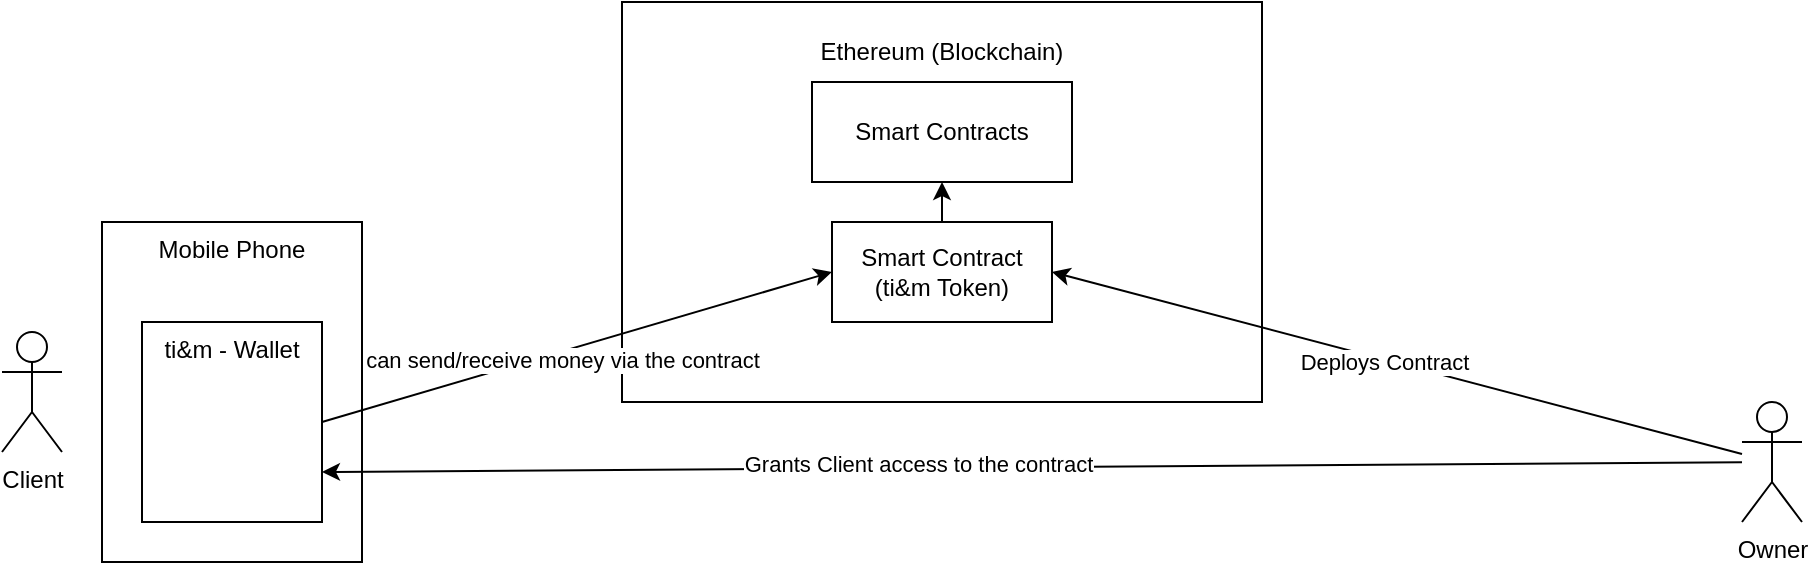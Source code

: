 <mxfile version="15.7.0" type="device"><diagram id="eUH-06TtH4aqPVJqwYvv" name="Page-1"><mxGraphModel dx="1483" dy="699" grid="1" gridSize="10" guides="1" tooltips="1" connect="1" arrows="1" fold="1" page="1" pageScale="1" pageWidth="827" pageHeight="1169" math="0" shadow="0"><root><mxCell id="0"/><mxCell id="1" parent="0"/><mxCell id="-C--rLf7Kj0w3giR61lf-4" value="" style="rounded=0;whiteSpace=wrap;html=1;" vertex="1" parent="1"><mxGeometry x="360" y="160" width="320" height="200" as="geometry"/></mxCell><mxCell id="-C--rLf7Kj0w3giR61lf-5" value="Ethereum (Blockchain)" style="text;html=1;strokeColor=none;fillColor=none;align=center;verticalAlign=middle;whiteSpace=wrap;rounded=0;" vertex="1" parent="1"><mxGeometry x="455" y="170" width="130" height="30" as="geometry"/></mxCell><mxCell id="-C--rLf7Kj0w3giR61lf-6" value="Smart Contracts" style="rounded=0;whiteSpace=wrap;html=1;" vertex="1" parent="1"><mxGeometry x="455" y="200" width="130" height="50" as="geometry"/></mxCell><mxCell id="-C--rLf7Kj0w3giR61lf-7" value="" style="endArrow=classic;html=1;rounded=0;entryX=0.5;entryY=1;entryDx=0;entryDy=0;exitX=0.5;exitY=0;exitDx=0;exitDy=0;" edge="1" parent="1" source="-C--rLf7Kj0w3giR61lf-8" target="-C--rLf7Kj0w3giR61lf-6"><mxGeometry width="50" height="50" relative="1" as="geometry"><mxPoint x="490" y="310" as="sourcePoint"/><mxPoint x="540" y="260" as="targetPoint"/></mxGeometry></mxCell><mxCell id="-C--rLf7Kj0w3giR61lf-8" value="Smart Contract&lt;br&gt;(ti&amp;amp;m Token)" style="rounded=0;whiteSpace=wrap;html=1;" vertex="1" parent="1"><mxGeometry x="465" y="270" width="110" height="50" as="geometry"/></mxCell><mxCell id="-C--rLf7Kj0w3giR61lf-9" value="Client" style="shape=umlActor;verticalLabelPosition=bottom;verticalAlign=top;html=1;outlineConnect=0;" vertex="1" parent="1"><mxGeometry x="50" y="325" width="30" height="60" as="geometry"/></mxCell><mxCell id="-C--rLf7Kj0w3giR61lf-11" value="Mobile Phone" style="rounded=0;whiteSpace=wrap;html=1;align=center;verticalAlign=top;" vertex="1" parent="1"><mxGeometry x="100" y="270" width="130" height="170" as="geometry"/></mxCell><mxCell id="-C--rLf7Kj0w3giR61lf-13" value="ti&amp;amp;m - Wallet" style="rounded=0;whiteSpace=wrap;html=1;align=center;verticalAlign=top;" vertex="1" parent="1"><mxGeometry x="120" y="320" width="90" height="100" as="geometry"/></mxCell><mxCell id="-C--rLf7Kj0w3giR61lf-14" value="Owner" style="shape=umlActor;verticalLabelPosition=bottom;verticalAlign=top;html=1;outlineConnect=0;" vertex="1" parent="1"><mxGeometry x="920" y="360" width="30" height="60" as="geometry"/></mxCell><mxCell id="-C--rLf7Kj0w3giR61lf-15" value="" style="endArrow=classic;html=1;rounded=0;entryX=1;entryY=0.5;entryDx=0;entryDy=0;" edge="1" parent="1" source="-C--rLf7Kj0w3giR61lf-14" target="-C--rLf7Kj0w3giR61lf-8"><mxGeometry width="50" height="50" relative="1" as="geometry"><mxPoint x="790" y="500" as="sourcePoint"/><mxPoint x="840" y="450" as="targetPoint"/></mxGeometry></mxCell><mxCell id="-C--rLf7Kj0w3giR61lf-16" value="Deploys Contract" style="edgeLabel;html=1;align=center;verticalAlign=middle;resizable=0;points=[];" vertex="1" connectable="0" parent="-C--rLf7Kj0w3giR61lf-15"><mxGeometry x="0.135" y="5" relative="1" as="geometry"><mxPoint x="18" y="1" as="offset"/></mxGeometry></mxCell><mxCell id="-C--rLf7Kj0w3giR61lf-17" value="" style="endArrow=classic;html=1;rounded=0;entryX=1;entryY=0.75;entryDx=0;entryDy=0;" edge="1" parent="1" source="-C--rLf7Kj0w3giR61lf-14" target="-C--rLf7Kj0w3giR61lf-13"><mxGeometry width="50" height="50" relative="1" as="geometry"><mxPoint x="920" y="410" as="sourcePoint"/><mxPoint x="230" y="410" as="targetPoint"/></mxGeometry></mxCell><mxCell id="-C--rLf7Kj0w3giR61lf-19" value="Grants Client access to the contract" style="edgeLabel;html=1;align=center;verticalAlign=middle;resizable=0;points=[];" vertex="1" connectable="0" parent="-C--rLf7Kj0w3giR61lf-17"><mxGeometry x="0.162" y="-2" relative="1" as="geometry"><mxPoint as="offset"/></mxGeometry></mxCell><mxCell id="-C--rLf7Kj0w3giR61lf-20" value="" style="endArrow=classic;html=1;rounded=0;entryX=0;entryY=0.5;entryDx=0;entryDy=0;exitX=1;exitY=0.5;exitDx=0;exitDy=0;" edge="1" parent="1" source="-C--rLf7Kj0w3giR61lf-13" target="-C--rLf7Kj0w3giR61lf-8"><mxGeometry width="50" height="50" relative="1" as="geometry"><mxPoint x="240" y="370" as="sourcePoint"/><mxPoint x="290" y="320" as="targetPoint"/></mxGeometry></mxCell><mxCell id="-C--rLf7Kj0w3giR61lf-21" value="can send/receive money via the contract" style="edgeLabel;html=1;align=center;verticalAlign=middle;resizable=0;points=[];" vertex="1" connectable="0" parent="-C--rLf7Kj0w3giR61lf-20"><mxGeometry x="-0.233" y="3" relative="1" as="geometry"><mxPoint x="23" as="offset"/></mxGeometry></mxCell></root></mxGraphModel></diagram></mxfile>